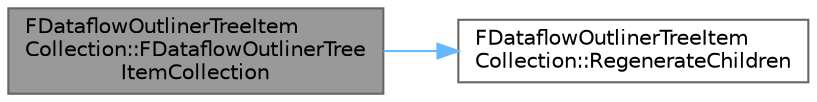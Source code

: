digraph "FDataflowOutlinerTreeItemCollection::FDataflowOutlinerTreeItemCollection"
{
 // INTERACTIVE_SVG=YES
 // LATEX_PDF_SIZE
  bgcolor="transparent";
  edge [fontname=Helvetica,fontsize=10,labelfontname=Helvetica,labelfontsize=10];
  node [fontname=Helvetica,fontsize=10,shape=box,height=0.2,width=0.4];
  rankdir="LR";
  Node1 [id="Node000001",label="FDataflowOutlinerTreeItem\lCollection::FDataflowOutlinerTree\lItemCollection",height=0.2,width=0.4,color="gray40", fillcolor="grey60", style="filled", fontcolor="black",tooltip=" "];
  Node1 -> Node2 [id="edge1_Node000001_Node000002",color="steelblue1",style="solid",tooltip=" "];
  Node2 [id="Node000002",label="FDataflowOutlinerTreeItem\lCollection::RegenerateChildren",height=0.2,width=0.4,color="grey40", fillcolor="white", style="filled",URL="$d3/d5e/classFDataflowOutlinerTreeItemCollection.html#a6ef00b5764b2b087afd77f71805aa23d",tooltip=" "];
}
